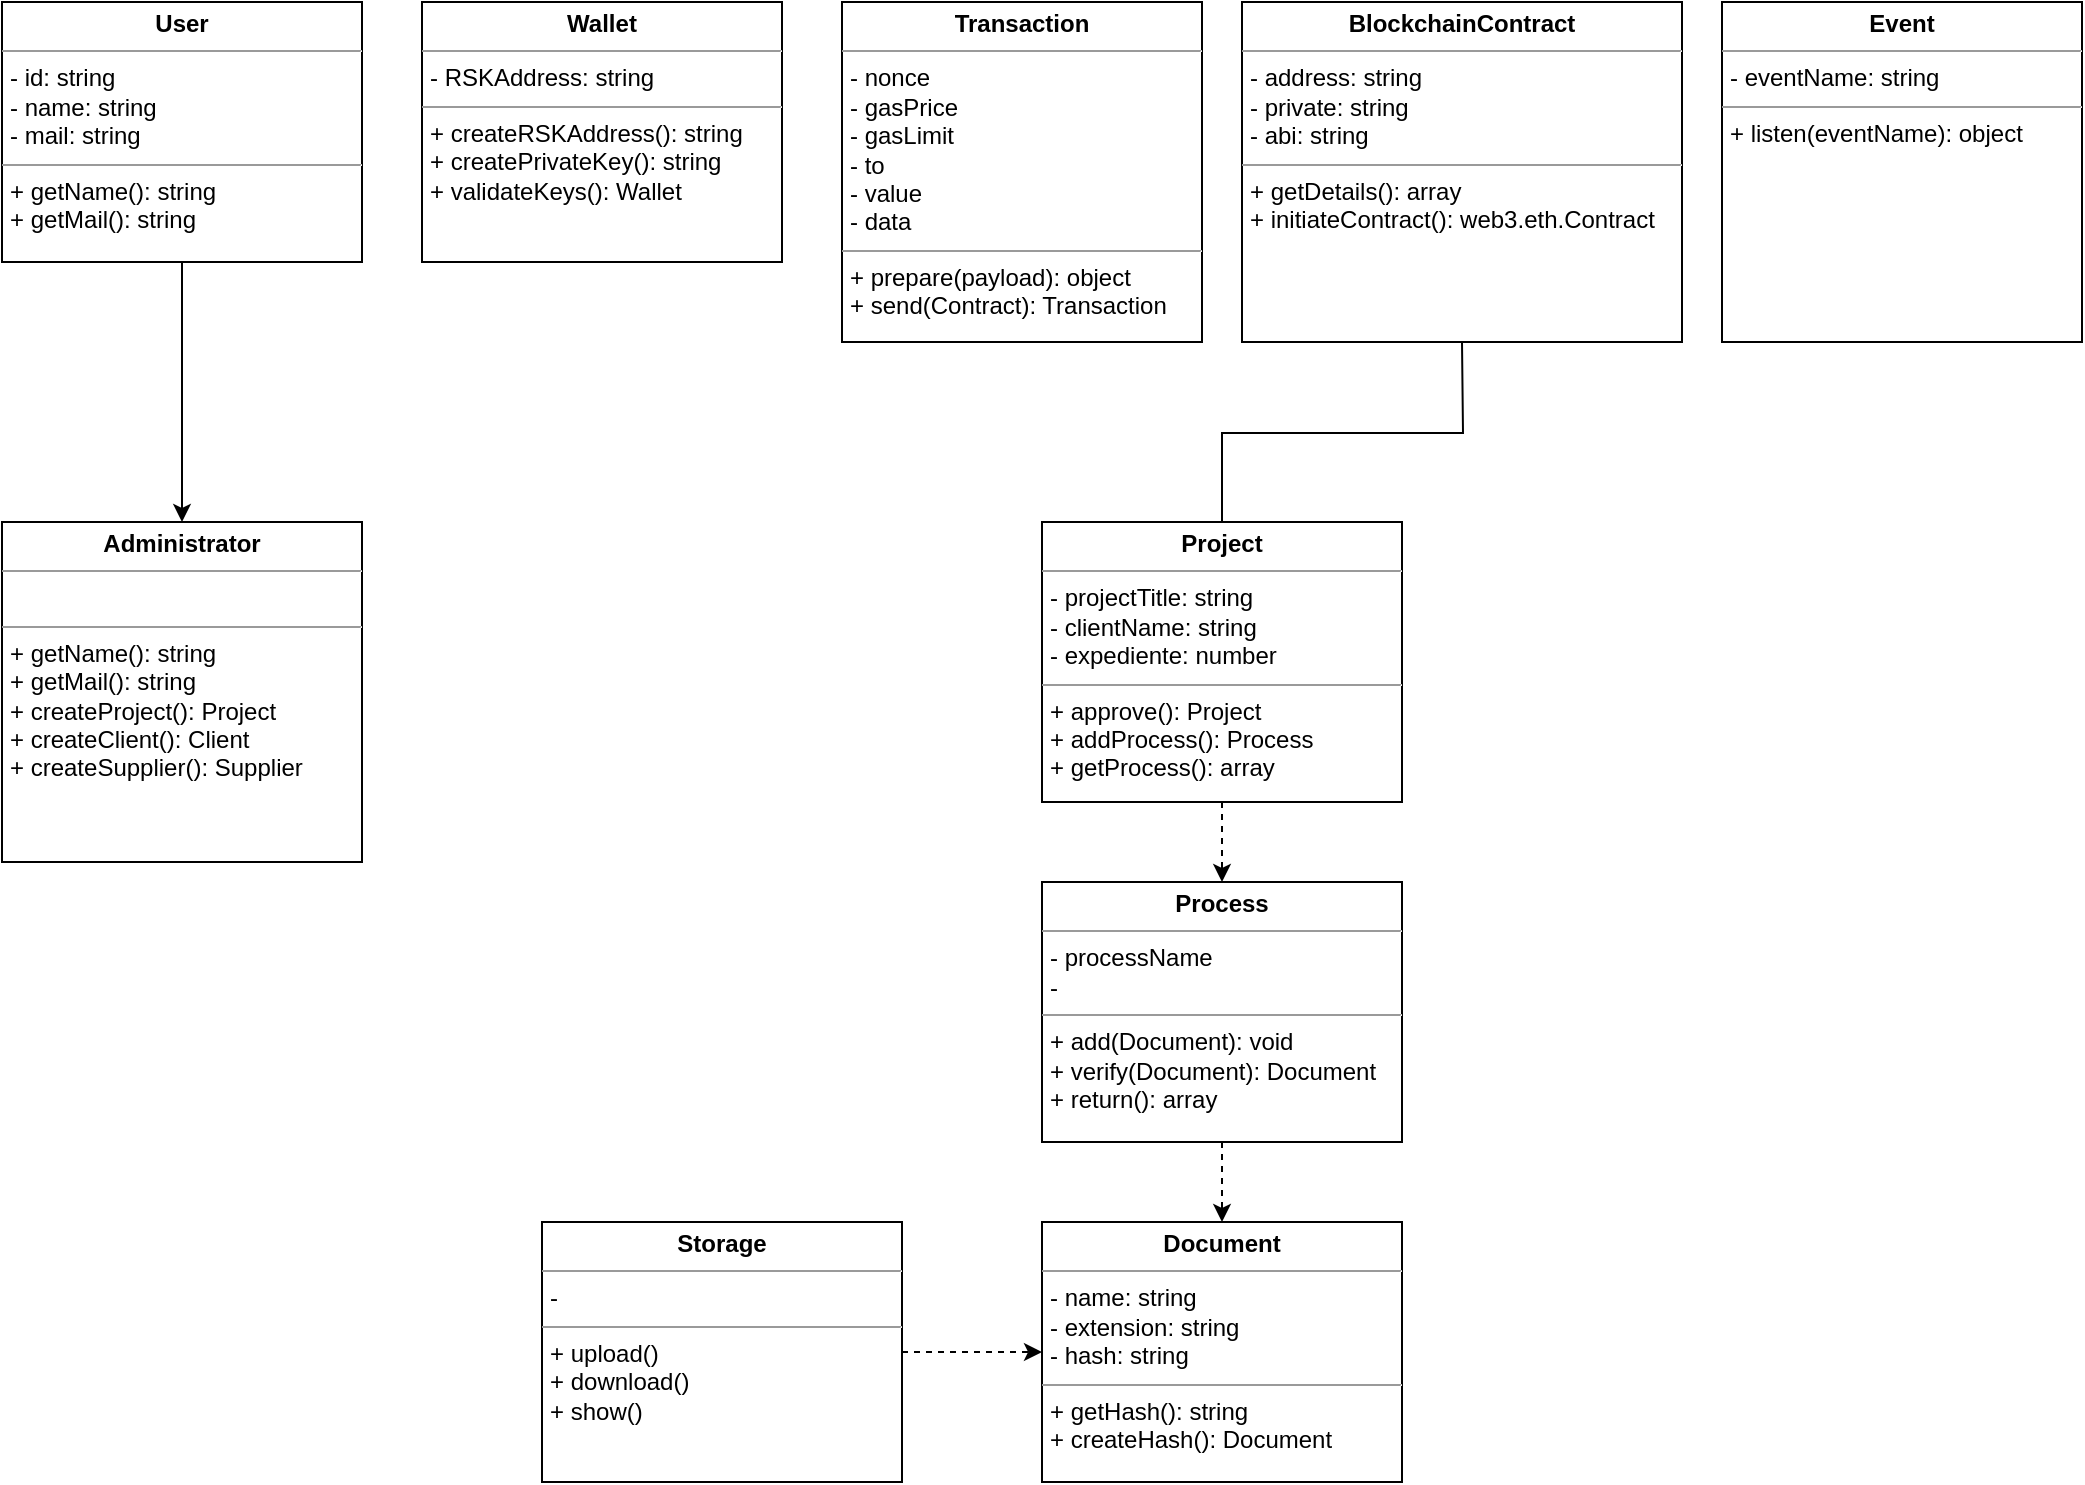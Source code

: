 <mxfile version="11.3.0" type="device" pages="3"><diagram id="CoYX0vtDUC8tJhZ3NRa-" name="Class Diagram"><mxGraphModel dx="1726" dy="806" grid="1" gridSize="10" guides="1" tooltips="1" connect="1" arrows="1" fold="1" page="0" pageScale="1" pageWidth="1169" pageHeight="1654" math="0" shadow="0"><root><mxCell id="0"/><mxCell id="1" parent="0"/><mxCell id="XKXFRevZr-mCtWxVZruj-3" value="&lt;p style=&quot;margin: 0px ; margin-top: 4px ; text-align: center&quot;&gt;&lt;b&gt;BlockchainContract&lt;/b&gt;&lt;/p&gt;&lt;hr size=&quot;1&quot;&gt;&lt;p style=&quot;margin: 0px ; margin-left: 4px&quot;&gt;- address: string&lt;/p&gt;&lt;p style=&quot;margin: 0px ; margin-left: 4px&quot;&gt;- private: string&lt;/p&gt;&lt;p style=&quot;margin: 0px ; margin-left: 4px&quot;&gt;- abi: string&lt;/p&gt;&lt;hr size=&quot;1&quot;&gt;&lt;p style=&quot;margin: 0px ; margin-left: 4px&quot;&gt;+ getDetails(): array&lt;/p&gt;&lt;p style=&quot;margin: 0px 0px 0px 4px&quot;&gt;+ initiateContract(): web3.eth.Contract&lt;/p&gt;" style="verticalAlign=top;align=left;overflow=fill;fontSize=12;fontFamily=Helvetica;html=1;" parent="1" vertex="1"><mxGeometry x="470" y="20" width="220" height="170" as="geometry"/></mxCell><mxCell id="XKXFRevZr-mCtWxVZruj-6" value="&lt;p style=&quot;margin: 0px ; margin-top: 4px ; text-align: center&quot;&gt;&lt;b&gt;Document&lt;/b&gt;&lt;/p&gt;&lt;hr size=&quot;1&quot;&gt;&lt;p style=&quot;margin: 0px ; margin-left: 4px&quot;&gt;- name: string&lt;/p&gt;&lt;p style=&quot;margin: 0px ; margin-left: 4px&quot;&gt;- extension: string&lt;/p&gt;&lt;p style=&quot;margin: 0px ; margin-left: 4px&quot;&gt;- hash: string&lt;/p&gt;&lt;hr size=&quot;1&quot;&gt;&lt;p style=&quot;margin: 0px ; margin-left: 4px&quot;&gt;+ getHash(): string&lt;/p&gt;&lt;p style=&quot;margin: 0px ; margin-left: 4px&quot;&gt;+ createHash(): Document&lt;/p&gt;" style="verticalAlign=top;align=left;overflow=fill;fontSize=12;fontFamily=Helvetica;html=1;" parent="1" vertex="1"><mxGeometry x="370" y="630" width="180" height="130" as="geometry"/></mxCell><mxCell id="c7Pw9tHr61Tb_VBm8qUC-9" style="edgeStyle=orthogonalEdgeStyle;rounded=0;orthogonalLoop=1;jettySize=auto;html=1;exitX=0.5;exitY=1;exitDx=0;exitDy=0;entryX=0.5;entryY=0;entryDx=0;entryDy=0;startArrow=none;startFill=0;dashed=1;" parent="1" source="XKXFRevZr-mCtWxVZruj-7" target="c7Pw9tHr61Tb_VBm8qUC-1" edge="1"><mxGeometry relative="1" as="geometry"/></mxCell><mxCell id="hxIyZSKsK6r-8CCD0mwZ-2" style="edgeStyle=orthogonalEdgeStyle;rounded=0;orthogonalLoop=1;jettySize=auto;html=1;exitX=0.5;exitY=0;exitDx=0;exitDy=0;endArrow=none;endFill=0;" parent="1" source="XKXFRevZr-mCtWxVZruj-7" edge="1"><mxGeometry relative="1" as="geometry"><mxPoint x="580" y="190" as="targetPoint"/></mxGeometry></mxCell><mxCell id="XKXFRevZr-mCtWxVZruj-7" value="&lt;p style=&quot;margin: 0px ; margin-top: 4px ; text-align: center&quot;&gt;&lt;b&gt;Project&lt;/b&gt;&lt;/p&gt;&lt;hr size=&quot;1&quot;&gt;&lt;p style=&quot;margin: 0px ; margin-left: 4px&quot;&gt;- projectTitle: string&lt;/p&gt;&lt;p style=&quot;margin: 0px ; margin-left: 4px&quot;&gt;- clientName: string&lt;/p&gt;&lt;p style=&quot;margin: 0px ; margin-left: 4px&quot;&gt;- expediente: number&lt;/p&gt;&lt;hr size=&quot;1&quot;&gt;&lt;p style=&quot;margin: 0px ; margin-left: 4px&quot;&gt;+ approve(): Project&lt;/p&gt;&lt;p style=&quot;margin: 0px ; margin-left: 4px&quot;&gt;+ addProcess(): Process&lt;/p&gt;&lt;p style=&quot;margin: 0px ; margin-left: 4px&quot;&gt;+ getProcess(): array&lt;/p&gt;" style="verticalAlign=top;align=left;overflow=fill;fontSize=12;fontFamily=Helvetica;html=1;" parent="1" vertex="1"><mxGeometry x="370" y="280" width="180" height="140" as="geometry"/></mxCell><mxCell id="XKXFRevZr-mCtWxVZruj-13" value="&lt;p style=&quot;margin: 0px ; margin-top: 4px ; text-align: center&quot;&gt;&lt;b&gt;Wallet&lt;/b&gt;&lt;/p&gt;&lt;hr size=&quot;1&quot;&gt;&lt;p style=&quot;margin: 0px ; margin-left: 4px&quot;&gt;- RSKAddress: string&lt;/p&gt;&lt;hr size=&quot;1&quot;&gt;&lt;p style=&quot;margin: 0px ; margin-left: 4px&quot;&gt;+ createRSKAddress(): string&lt;/p&gt;&lt;p style=&quot;margin: 0px ; margin-left: 4px&quot;&gt;+ createPrivateKey(): string&lt;/p&gt;&lt;p style=&quot;margin: 0px ; margin-left: 4px&quot;&gt;+ validateKeys(): Wallet&lt;br&gt;&lt;/p&gt;" style="verticalAlign=top;align=left;overflow=fill;fontSize=12;fontFamily=Helvetica;html=1;" parent="1" vertex="1"><mxGeometry x="60" y="20" width="180" height="130" as="geometry"/></mxCell><mxCell id="c7Pw9tHr61Tb_VBm8qUC-4" style="edgeStyle=orthogonalEdgeStyle;rounded=0;orthogonalLoop=1;jettySize=auto;html=1;exitX=0.5;exitY=1;exitDx=0;exitDy=0;entryX=0.5;entryY=0;entryDx=0;entryDy=0;" parent="1" source="XKXFRevZr-mCtWxVZruj-14" target="c7Pw9tHr61Tb_VBm8qUC-2" edge="1"><mxGeometry relative="1" as="geometry"/></mxCell><mxCell id="XKXFRevZr-mCtWxVZruj-14" value="&lt;p style=&quot;margin: 0px ; margin-top: 4px ; text-align: center&quot;&gt;&lt;b&gt;User&lt;/b&gt;&lt;/p&gt;&lt;hr size=&quot;1&quot;&gt;&lt;p style=&quot;margin: 0px ; margin-left: 4px&quot;&gt;- id: string&lt;br&gt;&lt;/p&gt;&lt;p style=&quot;margin: 0px ; margin-left: 4px&quot;&gt;- name: string&lt;/p&gt;&lt;p style=&quot;margin: 0px ; margin-left: 4px&quot;&gt;- mail: string&lt;/p&gt;&lt;hr size=&quot;1&quot;&gt;&lt;p style=&quot;margin: 0px ; margin-left: 4px&quot;&gt;+ getName(): string&lt;/p&gt;&lt;p style=&quot;margin: 0px ; margin-left: 4px&quot;&gt;+ getMail(): string&lt;/p&gt;" style="verticalAlign=top;align=left;overflow=fill;fontSize=12;fontFamily=Helvetica;html=1;" parent="1" vertex="1"><mxGeometry x="-150" y="20" width="180" height="130" as="geometry"/></mxCell><mxCell id="c7Pw9tHr61Tb_VBm8qUC-10" style="edgeStyle=orthogonalEdgeStyle;rounded=0;orthogonalLoop=1;jettySize=auto;html=1;exitX=0.5;exitY=1;exitDx=0;exitDy=0;entryX=0.5;entryY=0;entryDx=0;entryDy=0;startArrow=none;startFill=0;dashed=1;" parent="1" source="c7Pw9tHr61Tb_VBm8qUC-1" target="XKXFRevZr-mCtWxVZruj-6" edge="1"><mxGeometry relative="1" as="geometry"/></mxCell><mxCell id="c7Pw9tHr61Tb_VBm8qUC-1" value="&lt;p style=&quot;margin: 0px ; margin-top: 4px ; text-align: center&quot;&gt;&lt;b&gt;Process&lt;/b&gt;&lt;/p&gt;&lt;hr size=&quot;1&quot;&gt;&lt;p style=&quot;margin: 0px ; margin-left: 4px&quot;&gt;&lt;span&gt;- processName&lt;/span&gt;&lt;br&gt;&lt;/p&gt;&lt;p style=&quot;margin: 0px ; margin-left: 4px&quot;&gt;-&amp;nbsp;&lt;/p&gt;&lt;hr size=&quot;1&quot;&gt;&lt;p style=&quot;margin: 0px ; margin-left: 4px&quot;&gt;+ add(Document): void&lt;/p&gt;&lt;p style=&quot;margin: 0px ; margin-left: 4px&quot;&gt;+ verify(Document): Document&lt;/p&gt;&lt;p style=&quot;margin: 0px ; margin-left: 4px&quot;&gt;+ return(): array&lt;/p&gt;" style="verticalAlign=top;align=left;overflow=fill;fontSize=12;fontFamily=Helvetica;html=1;" parent="1" vertex="1"><mxGeometry x="370" y="460" width="180" height="130" as="geometry"/></mxCell><mxCell id="c7Pw9tHr61Tb_VBm8qUC-2" value="&lt;p style=&quot;margin: 0px ; margin-top: 4px ; text-align: center&quot;&gt;&lt;b&gt;Administrator&lt;/b&gt;&lt;/p&gt;&lt;hr size=&quot;1&quot;&gt;&lt;p style=&quot;margin: 0px ; margin-left: 4px&quot;&gt;&lt;br&gt;&lt;/p&gt;&lt;hr size=&quot;1&quot;&gt;&lt;p style=&quot;margin: 0px ; margin-left: 4px&quot;&gt;+ getName(): string&lt;/p&gt;&lt;p style=&quot;margin: 0px ; margin-left: 4px&quot;&gt;+ getMail(): string&lt;/p&gt;&lt;p style=&quot;margin: 0px 0px 0px 4px&quot;&gt;+ createProject(): Project&lt;/p&gt;&lt;p style=&quot;margin: 0px 0px 0px 4px&quot;&gt;+ createClient(): Client&lt;/p&gt;&lt;p style=&quot;margin: 0px 0px 0px 4px&quot;&gt;+ createSupplier(): Supplier&lt;/p&gt;" style="verticalAlign=top;align=left;overflow=fill;fontSize=12;fontFamily=Helvetica;html=1;" parent="1" vertex="1"><mxGeometry x="-150" y="280" width="180" height="170" as="geometry"/></mxCell><mxCell id="c7Pw9tHr61Tb_VBm8qUC-3" value="&lt;p style=&quot;margin: 0px ; margin-top: 4px ; text-align: center&quot;&gt;&lt;b&gt;Transaction&lt;/b&gt;&lt;/p&gt;&lt;hr size=&quot;1&quot;&gt;&lt;p style=&quot;margin: 0px ; margin-left: 4px&quot;&gt;&lt;span&gt;- nonce&lt;/span&gt;&lt;/p&gt;&lt;p style=&quot;margin: 0px ; margin-left: 4px&quot;&gt;&lt;span&gt;- gasPrice&lt;/span&gt;&lt;/p&gt;&lt;p style=&quot;margin: 0px ; margin-left: 4px&quot;&gt;&lt;span&gt;- gasLimit&lt;/span&gt;&lt;/p&gt;&lt;p style=&quot;margin: 0px ; margin-left: 4px&quot;&gt;&lt;span&gt;- to&lt;/span&gt;&lt;br&gt;&lt;/p&gt;&lt;p style=&quot;margin: 0px ; margin-left: 4px&quot;&gt;&lt;span&gt;- value&lt;/span&gt;&lt;/p&gt;&lt;p style=&quot;margin: 0px ; margin-left: 4px&quot;&gt;&lt;span&gt;- data&lt;/span&gt;&lt;/p&gt;&lt;hr size=&quot;1&quot;&gt;&lt;p style=&quot;margin: 0px ; margin-left: 4px&quot;&gt;&lt;span&gt;+ prepare(payload): object&lt;/span&gt;&lt;br&gt;&lt;/p&gt;&lt;p style=&quot;margin: 0px 0px 0px 4px&quot;&gt;+ send(Contract): Transaction&lt;br&gt;&lt;/p&gt;&lt;div&gt;&lt;br&gt;&lt;/div&gt;" style="verticalAlign=top;align=left;overflow=fill;fontSize=12;fontFamily=Helvetica;html=1;" parent="1" vertex="1"><mxGeometry x="270" y="20" width="180" height="170" as="geometry"/></mxCell><mxCell id="c7Pw9tHr61Tb_VBm8qUC-12" style="edgeStyle=orthogonalEdgeStyle;rounded=0;orthogonalLoop=1;jettySize=auto;html=1;exitX=1;exitY=0.5;exitDx=0;exitDy=0;entryX=0;entryY=0.5;entryDx=0;entryDy=0;dashed=1;startArrow=none;startFill=0;" parent="1" source="c7Pw9tHr61Tb_VBm8qUC-11" target="XKXFRevZr-mCtWxVZruj-6" edge="1"><mxGeometry relative="1" as="geometry"/></mxCell><mxCell id="c7Pw9tHr61Tb_VBm8qUC-11" value="&lt;p style=&quot;margin: 0px ; margin-top: 4px ; text-align: center&quot;&gt;&lt;b&gt;Storage&lt;/b&gt;&lt;/p&gt;&lt;hr size=&quot;1&quot;&gt;&lt;p style=&quot;margin: 0px ; margin-left: 4px&quot;&gt;-&amp;nbsp;&lt;br&gt;&lt;/p&gt;&lt;hr size=&quot;1&quot;&gt;&lt;p style=&quot;margin: 0px ; margin-left: 4px&quot;&gt;+ upload()&lt;/p&gt;&lt;p style=&quot;margin: 0px ; margin-left: 4px&quot;&gt;+ download()&lt;/p&gt;&lt;p style=&quot;margin: 0px ; margin-left: 4px&quot;&gt;+ show()&lt;/p&gt;" style="verticalAlign=top;align=left;overflow=fill;fontSize=12;fontFamily=Helvetica;html=1;" parent="1" vertex="1"><mxGeometry x="120" y="630" width="180" height="130" as="geometry"/></mxCell><mxCell id="c7Pw9tHr61Tb_VBm8qUC-13" value="&lt;p style=&quot;margin: 0px ; margin-top: 4px ; text-align: center&quot;&gt;&lt;b&gt;Event&lt;/b&gt;&lt;/p&gt;&lt;hr size=&quot;1&quot;&gt;&lt;p style=&quot;margin: 0px ; margin-left: 4px&quot;&gt;&lt;span&gt;- eventName: string&lt;br&gt;&lt;/span&gt;&lt;/p&gt;&lt;hr size=&quot;1&quot;&gt;&lt;p style=&quot;margin: 0px ; margin-left: 4px&quot;&gt;&lt;span&gt;+ listen(eventName): object&lt;/span&gt;&lt;/p&gt;" style="verticalAlign=top;align=left;overflow=fill;fontSize=12;fontFamily=Helvetica;html=1;" parent="1" vertex="1"><mxGeometry x="710" y="20" width="180" height="170" as="geometry"/></mxCell></root></mxGraphModel></diagram><diagram id="JorsXP3KzyIn7Xp1G-Bj" name="Use Case"><mxGraphModel dx="1086" dy="806" grid="1" gridSize="10" guides="1" tooltips="1" connect="1" arrows="1" fold="1" page="1" pageScale="1" pageWidth="827" pageHeight="1169" math="0" shadow="0"><root><mxCell id="HDSD3gZSMvagHMwK2NQY-0"/><mxCell id="HDSD3gZSMvagHMwK2NQY-1" parent="HDSD3gZSMvagHMwK2NQY-0"/><mxCell id="HDSD3gZSMvagHMwK2NQY-2" value="" style="rounded=0;whiteSpace=wrap;html=1;" vertex="1" parent="HDSD3gZSMvagHMwK2NQY-1"><mxGeometry x="220" y="92" width="610" height="888" as="geometry"/></mxCell><mxCell id="HDSD3gZSMvagHMwK2NQY-14" style="rounded=0;orthogonalLoop=1;jettySize=auto;html=1;exitX=1;exitY=0.333;exitDx=0;exitDy=0;exitPerimeter=0;entryX=0;entryY=0.5;entryDx=0;entryDy=0;endArrow=none;endFill=0;" edge="1" parent="HDSD3gZSMvagHMwK2NQY-1" source="HDSD3gZSMvagHMwK2NQY-3" target="HDSD3gZSMvagHMwK2NQY-8"><mxGeometry relative="1" as="geometry"/></mxCell><mxCell id="HDSD3gZSMvagHMwK2NQY-16" style="edgeStyle=none;rounded=0;orthogonalLoop=1;jettySize=auto;html=1;exitX=1;exitY=0.333;exitDx=0;exitDy=0;exitPerimeter=0;entryX=0;entryY=0.5;entryDx=0;entryDy=0;endArrow=none;endFill=0;" edge="1" parent="HDSD3gZSMvagHMwK2NQY-1" source="HDSD3gZSMvagHMwK2NQY-3" target="HDSD3gZSMvagHMwK2NQY-9"><mxGeometry relative="1" as="geometry"/></mxCell><mxCell id="HDSD3gZSMvagHMwK2NQY-27" style="edgeStyle=orthogonalEdgeStyle;rounded=0;orthogonalLoop=1;jettySize=auto;html=1;exitX=0.5;exitY=0.5;exitDx=0;exitDy=0;exitPerimeter=0;entryX=0.5;entryY=0;entryDx=0;entryDy=0;entryPerimeter=0;endArrow=none;endFill=0;" edge="1" parent="HDSD3gZSMvagHMwK2NQY-1" source="HDSD3gZSMvagHMwK2NQY-3" target="HDSD3gZSMvagHMwK2NQY-25"><mxGeometry relative="1" as="geometry"><Array as="points"><mxPoint x="125" y="400"/><mxPoint x="165" y="400"/></Array></mxGeometry></mxCell><mxCell id="HDSD3gZSMvagHMwK2NQY-28" style="edgeStyle=orthogonalEdgeStyle;rounded=0;orthogonalLoop=1;jettySize=auto;html=1;exitX=0.5;exitY=0.5;exitDx=0;exitDy=0;exitPerimeter=0;entryX=0.5;entryY=0;entryDx=0;entryDy=0;entryPerimeter=0;endArrow=none;endFill=0;" edge="1" parent="HDSD3gZSMvagHMwK2NQY-1" source="HDSD3gZSMvagHMwK2NQY-3" target="HDSD3gZSMvagHMwK2NQY-22"><mxGeometry relative="1" as="geometry"><Array as="points"><mxPoint x="125" y="400"/><mxPoint x="85" y="400"/></Array></mxGeometry></mxCell><mxCell id="HDSD3gZSMvagHMwK2NQY-57" style="edgeStyle=none;rounded=0;orthogonalLoop=1;jettySize=auto;html=1;exitX=1;exitY=0.333;exitDx=0;exitDy=0;exitPerimeter=0;entryX=0;entryY=0.5;entryDx=0;entryDy=0;startArrow=none;startFill=0;endArrow=none;endFill=0;" edge="1" parent="HDSD3gZSMvagHMwK2NQY-1" source="HDSD3gZSMvagHMwK2NQY-3" target="HDSD3gZSMvagHMwK2NQY-54"><mxGeometry relative="1" as="geometry"/></mxCell><mxCell id="HDSD3gZSMvagHMwK2NQY-58" style="edgeStyle=none;rounded=0;orthogonalLoop=1;jettySize=auto;html=1;exitX=1;exitY=0.333;exitDx=0;exitDy=0;exitPerimeter=0;entryX=0;entryY=0.5;entryDx=0;entryDy=0;startArrow=none;startFill=0;endArrow=none;endFill=0;" edge="1" parent="HDSD3gZSMvagHMwK2NQY-1" source="HDSD3gZSMvagHMwK2NQY-3" target="HDSD3gZSMvagHMwK2NQY-55"><mxGeometry relative="1" as="geometry"/></mxCell><mxCell id="HDSD3gZSMvagHMwK2NQY-3" value="Usuario" style="shape=umlActor;verticalLabelPosition=bottom;labelBackgroundColor=#ffffff;verticalAlign=top;html=1;" vertex="1" parent="HDSD3gZSMvagHMwK2NQY-1"><mxGeometry x="110" y="300" width="30" height="60" as="geometry"/></mxCell><mxCell id="HDSD3gZSMvagHMwK2NQY-45" style="edgeStyle=none;rounded=0;orthogonalLoop=1;jettySize=auto;html=1;exitX=1;exitY=0.333;exitDx=0;exitDy=0;exitPerimeter=0;entryX=0;entryY=0.5;entryDx=0;entryDy=0;startArrow=none;startFill=0;endArrow=none;endFill=0;" edge="1" parent="HDSD3gZSMvagHMwK2NQY-1" source="HDSD3gZSMvagHMwK2NQY-25" target="HDSD3gZSMvagHMwK2NQY-7"><mxGeometry relative="1" as="geometry"/></mxCell><mxCell id="HDSD3gZSMvagHMwK2NQY-25" value="Proveedor" style="shape=umlActor;verticalLabelPosition=bottom;labelBackgroundColor=#ffffff;verticalAlign=top;html=1;" vertex="1" parent="HDSD3gZSMvagHMwK2NQY-1"><mxGeometry x="150" y="440" width="30" height="60" as="geometry"/></mxCell><mxCell id="HDSD3gZSMvagHMwK2NQY-44" style="edgeStyle=none;rounded=0;orthogonalLoop=1;jettySize=auto;html=1;exitX=1;exitY=0.333;exitDx=0;exitDy=0;exitPerimeter=0;entryX=0;entryY=0.5;entryDx=0;entryDy=0;startArrow=none;startFill=0;endArrow=none;endFill=0;" edge="1" parent="HDSD3gZSMvagHMwK2NQY-1" source="HDSD3gZSMvagHMwK2NQY-22" target="HDSD3gZSMvagHMwK2NQY-12"><mxGeometry relative="1" as="geometry"><Array as="points"><mxPoint x="140" y="610"/></Array></mxGeometry></mxCell><mxCell id="HDSD3gZSMvagHMwK2NQY-60" style="edgeStyle=none;rounded=0;orthogonalLoop=1;jettySize=auto;html=1;exitX=1;exitY=0.333;exitDx=0;exitDy=0;exitPerimeter=0;entryX=0;entryY=0.5;entryDx=0;entryDy=0;startArrow=none;startFill=0;endArrow=none;endFill=0;" edge="1" parent="HDSD3gZSMvagHMwK2NQY-1" source="HDSD3gZSMvagHMwK2NQY-22" target="HDSD3gZSMvagHMwK2NQY-56"><mxGeometry relative="1" as="geometry"><Array as="points"><mxPoint x="160" y="600"/></Array></mxGeometry></mxCell><mxCell id="HDSD3gZSMvagHMwK2NQY-22" value="Cliente" style="shape=umlActor;verticalLabelPosition=bottom;labelBackgroundColor=#ffffff;verticalAlign=top;html=1;" vertex="1" parent="HDSD3gZSMvagHMwK2NQY-1"><mxGeometry x="70" y="440" width="30" height="60" as="geometry"/></mxCell><mxCell id="HDSD3gZSMvagHMwK2NQY-47" style="edgeStyle=none;rounded=0;orthogonalLoop=1;jettySize=auto;html=1;exitX=1;exitY=0.5;exitDx=0;exitDy=0;entryX=0;entryY=0.333;entryDx=0;entryDy=0;entryPerimeter=0;startArrow=none;startFill=0;endArrow=none;endFill=0;" edge="1" parent="HDSD3gZSMvagHMwK2NQY-1" source="HDSD3gZSMvagHMwK2NQY-7" target="HDSD3gZSMvagHMwK2NQY-46"><mxGeometry relative="1" as="geometry"/></mxCell><mxCell id="HDSD3gZSMvagHMwK2NQY-7" value="Subir documento" style="ellipse;whiteSpace=wrap;html=1;flipV=1;" vertex="1" parent="HDSD3gZSMvagHMwK2NQY-1"><mxGeometry x="290" y="606" width="140" height="70" as="geometry"/></mxCell><mxCell id="HDSD3gZSMvagHMwK2NQY-35" style="rounded=0;orthogonalLoop=1;jettySize=auto;html=1;exitX=1;exitY=0.5;exitDx=0;exitDy=0;entryX=0;entryY=0.5;entryDx=0;entryDy=0;endArrow=block;endFill=0;dashed=1;" edge="1" parent="HDSD3gZSMvagHMwK2NQY-1" source="HDSD3gZSMvagHMwK2NQY-8" target="HDSD3gZSMvagHMwK2NQY-34"><mxGeometry relative="1" as="geometry"/></mxCell><mxCell id="HDSD3gZSMvagHMwK2NQY-37" value="&amp;lt;&amp;lt;include&amp;gt;&amp;gt;" style="text;html=1;resizable=0;points=[];align=center;verticalAlign=middle;labelBackgroundColor=#ffffff;" vertex="1" connectable="0" parent="HDSD3gZSMvagHMwK2NQY-35"><mxGeometry x="0.267" y="1" relative="1" as="geometry"><mxPoint x="-19.5" y="6.5" as="offset"/></mxGeometry></mxCell><mxCell id="HDSD3gZSMvagHMwK2NQY-8" value="Login" style="ellipse;whiteSpace=wrap;html=1;flipV=1;" vertex="1" parent="HDSD3gZSMvagHMwK2NQY-1"><mxGeometry x="290" y="163" width="140" height="70" as="geometry"/></mxCell><mxCell id="HDSD3gZSMvagHMwK2NQY-51" style="edgeStyle=none;rounded=0;orthogonalLoop=1;jettySize=auto;html=1;exitX=1;exitY=0.5;exitDx=0;exitDy=0;startArrow=none;startFill=0;endArrow=none;endFill=0;" edge="1" parent="HDSD3gZSMvagHMwK2NQY-1" source="HDSD3gZSMvagHMwK2NQY-9"><mxGeometry relative="1" as="geometry"><mxPoint x="890" y="320" as="targetPoint"/></mxGeometry></mxCell><mxCell id="HDSD3gZSMvagHMwK2NQY-9" value="Validar documento" style="ellipse;whiteSpace=wrap;html=1;flipV=1;" vertex="1" parent="HDSD3gZSMvagHMwK2NQY-1"><mxGeometry x="290" y="252" width="140" height="70" as="geometry"/></mxCell><mxCell id="HDSD3gZSMvagHMwK2NQY-49" style="edgeStyle=none;rounded=0;orthogonalLoop=1;jettySize=auto;html=1;exitX=1;exitY=0.5;exitDx=0;exitDy=0;startArrow=none;startFill=0;endArrow=none;endFill=0;" edge="1" parent="HDSD3gZSMvagHMwK2NQY-1" source="HDSD3gZSMvagHMwK2NQY-10"><mxGeometry relative="1" as="geometry"><mxPoint x="890" y="320" as="targetPoint"/></mxGeometry></mxCell><mxCell id="HDSD3gZSMvagHMwK2NQY-10" value="Crear proyecto nuevo" style="ellipse;whiteSpace=wrap;html=1;flipV=1;" vertex="1" parent="HDSD3gZSMvagHMwK2NQY-1"><mxGeometry x="290" y="783" width="140" height="70" as="geometry"/></mxCell><mxCell id="HDSD3gZSMvagHMwK2NQY-50" style="edgeStyle=none;rounded=0;orthogonalLoop=1;jettySize=auto;html=1;exitX=1;exitY=0.5;exitDx=0;exitDy=0;startArrow=none;startFill=0;endArrow=none;endFill=0;" edge="1" parent="HDSD3gZSMvagHMwK2NQY-1" source="HDSD3gZSMvagHMwK2NQY-11"><mxGeometry relative="1" as="geometry"><mxPoint x="890" y="320" as="targetPoint"/></mxGeometry></mxCell><mxCell id="HDSD3gZSMvagHMwK2NQY-11" value="Agregar procesos a proyecto" style="ellipse;whiteSpace=wrap;html=1;flipV=1;" vertex="1" parent="HDSD3gZSMvagHMwK2NQY-1"><mxGeometry x="290" y="871" width="140" height="70" as="geometry"/></mxCell><mxCell id="HDSD3gZSMvagHMwK2NQY-48" style="edgeStyle=none;rounded=0;orthogonalLoop=1;jettySize=auto;html=1;exitX=1;exitY=0.5;exitDx=0;exitDy=0;entryX=0;entryY=0.333;entryDx=0;entryDy=0;entryPerimeter=0;startArrow=none;startFill=0;endArrow=none;endFill=0;" edge="1" parent="HDSD3gZSMvagHMwK2NQY-1" source="HDSD3gZSMvagHMwK2NQY-12" target="HDSD3gZSMvagHMwK2NQY-46"><mxGeometry relative="1" as="geometry"/></mxCell><mxCell id="HDSD3gZSMvagHMwK2NQY-12" value="Aprobar proyecto" style="ellipse;whiteSpace=wrap;html=1;flipV=1;" vertex="1" parent="HDSD3gZSMvagHMwK2NQY-1"><mxGeometry x="290" y="694" width="140" height="70" as="geometry"/></mxCell><mxCell id="HDSD3gZSMvagHMwK2NQY-41" style="edgeStyle=none;rounded=0;orthogonalLoop=1;jettySize=auto;html=1;exitX=1;exitY=0.333;exitDx=0;exitDy=0;exitPerimeter=0;entryX=0;entryY=0.5;entryDx=0;entryDy=0;startArrow=none;startFill=0;endArrow=none;endFill=0;" edge="1" parent="HDSD3gZSMvagHMwK2NQY-1" source="HDSD3gZSMvagHMwK2NQY-13" target="HDSD3gZSMvagHMwK2NQY-11"><mxGeometry relative="1" as="geometry"/></mxCell><mxCell id="HDSD3gZSMvagHMwK2NQY-42" style="edgeStyle=none;rounded=0;orthogonalLoop=1;jettySize=auto;html=1;exitX=1;exitY=0.333;exitDx=0;exitDy=0;exitPerimeter=0;entryX=0;entryY=0.5;entryDx=0;entryDy=0;startArrow=none;startFill=0;endArrow=none;endFill=0;" edge="1" parent="HDSD3gZSMvagHMwK2NQY-1" source="HDSD3gZSMvagHMwK2NQY-13" target="HDSD3gZSMvagHMwK2NQY-10"><mxGeometry relative="1" as="geometry"/></mxCell><mxCell id="HDSD3gZSMvagHMwK2NQY-13" value="Administrador" style="shape=umlActor;verticalLabelPosition=bottom;labelBackgroundColor=#ffffff;verticalAlign=top;html=1;" vertex="1" parent="HDSD3gZSMvagHMwK2NQY-1"><mxGeometry x="110" y="841" width="30" height="60" as="geometry"/></mxCell><mxCell id="HDSD3gZSMvagHMwK2NQY-53" style="edgeStyle=none;rounded=0;orthogonalLoop=1;jettySize=auto;html=1;exitX=1;exitY=0.5;exitDx=0;exitDy=0;entryX=0;entryY=0.333;entryDx=0;entryDy=0;entryPerimeter=0;startArrow=none;startFill=0;endArrow=none;endFill=0;" edge="1" parent="HDSD3gZSMvagHMwK2NQY-1" source="HDSD3gZSMvagHMwK2NQY-34" target="HDSD3gZSMvagHMwK2NQY-52"><mxGeometry relative="1" as="geometry"/></mxCell><mxCell id="HDSD3gZSMvagHMwK2NQY-34" value="Verificar claves" style="ellipse;whiteSpace=wrap;html=1;" vertex="1" parent="HDSD3gZSMvagHMwK2NQY-1"><mxGeometry x="550" y="110" width="140" height="70" as="geometry"/></mxCell><mxCell id="HDSD3gZSMvagHMwK2NQY-39" style="edgeStyle=none;rounded=0;orthogonalLoop=1;jettySize=auto;html=1;exitX=0;exitY=0.5;exitDx=0;exitDy=0;entryX=1;entryY=0.5;entryDx=0;entryDy=0;dashed=1;startArrow=none;startFill=0;endArrow=block;endFill=0;" edge="1" parent="HDSD3gZSMvagHMwK2NQY-1" source="HDSD3gZSMvagHMwK2NQY-38" target="HDSD3gZSMvagHMwK2NQY-8"><mxGeometry relative="1" as="geometry"/></mxCell><mxCell id="HDSD3gZSMvagHMwK2NQY-40" value="&amp;lt;&amp;lt;extends&amp;gt;&amp;gt;" style="text;html=1;resizable=0;points=[];align=center;verticalAlign=middle;labelBackgroundColor=#ffffff;" vertex="1" connectable="0" parent="HDSD3gZSMvagHMwK2NQY-39"><mxGeometry x="-0.228" relative="1" as="geometry"><mxPoint x="-2" y="-3" as="offset"/></mxGeometry></mxCell><mxCell id="HDSD3gZSMvagHMwK2NQY-38" value="Mostrar errores de login" style="ellipse;whiteSpace=wrap;html=1;" vertex="1" parent="HDSD3gZSMvagHMwK2NQY-1"><mxGeometry x="550" y="220" width="140" height="70" as="geometry"/></mxCell><mxCell id="HDSD3gZSMvagHMwK2NQY-46" value="Blockchain" style="shape=umlActor;verticalLabelPosition=bottom;labelBackgroundColor=#ffffff;verticalAlign=top;html=1;" vertex="1" parent="HDSD3gZSMvagHMwK2NQY-1"><mxGeometry x="890" y="300" width="30" height="60" as="geometry"/></mxCell><mxCell id="HDSD3gZSMvagHMwK2NQY-52" value="Base de datos" style="shape=umlActor;verticalLabelPosition=bottom;labelBackgroundColor=#ffffff;verticalAlign=top;html=1;" vertex="1" parent="HDSD3gZSMvagHMwK2NQY-1"><mxGeometry x="890" y="163" width="30" height="60" as="geometry"/></mxCell><mxCell id="HDSD3gZSMvagHMwK2NQY-54" value="Ver documentos de proceso" style="ellipse;whiteSpace=wrap;html=1;" vertex="1" parent="HDSD3gZSMvagHMwK2NQY-1"><mxGeometry x="290" y="340" width="140" height="70" as="geometry"/></mxCell><mxCell id="HDSD3gZSMvagHMwK2NQY-55" value="Ver proyectos" style="ellipse;whiteSpace=wrap;html=1;" vertex="1" parent="HDSD3gZSMvagHMwK2NQY-1"><mxGeometry x="290" y="429" width="140" height="70" as="geometry"/></mxCell><mxCell id="HDSD3gZSMvagHMwK2NQY-56" value="Ver procesos de&lt;br&gt;proyecto" style="ellipse;whiteSpace=wrap;html=1;" vertex="1" parent="HDSD3gZSMvagHMwK2NQY-1"><mxGeometry x="290" y="517" width="140" height="70" as="geometry"/></mxCell></root></mxGraphModel></diagram><diagram id="cnvRi4eCl0JsKG9qImqh" name="Page-3"><mxGraphModel dx="1086" dy="806" grid="0" gridSize="10" guides="1" tooltips="1" connect="1" arrows="1" fold="1" page="0" pageScale="1" pageWidth="827" pageHeight="1169" math="0" shadow="0"><root><mxCell id="A_Kkueo8jma6c5wRoxjs-0"/><mxCell id="A_Kkueo8jma6c5wRoxjs-1" parent="A_Kkueo8jma6c5wRoxjs-0"/><mxCell id="A_Kkueo8jma6c5wRoxjs-45" value="Alternative" style="shape=umlFrame;whiteSpace=wrap;html=1;fontSize=11;treeFolding=0;movable=1;resizable=1;rotatable=1;deletable=1;editable=1;connectable=1;" vertex="1" parent="A_Kkueo8jma6c5wRoxjs-1"><mxGeometry x="40" y="305" width="808" height="276" as="geometry"/></mxCell><mxCell id="A_Kkueo8jma6c5wRoxjs-7" value="" style="shape=umlLifeline;participant=umlActor;perimeter=lifelinePerimeter;whiteSpace=wrap;html=1;container=1;collapsible=0;recursiveResize=0;verticalAlign=top;spacingTop=36;labelBackgroundColor=#ffffff;outlineConnect=0;" vertex="1" parent="A_Kkueo8jma6c5wRoxjs-1"><mxGeometry x="130" y="120" width="20" height="480" as="geometry"/></mxCell><mxCell id="A_Kkueo8jma6c5wRoxjs-13" value="Ingresar email y passphrase" style="html=1;verticalAlign=bottom;endArrow=block;" edge="1" parent="A_Kkueo8jma6c5wRoxjs-1" source="A_Kkueo8jma6c5wRoxjs-7"><mxGeometry width="80" relative="1" as="geometry"><mxPoint x="180" y="190" as="sourcePoint"/><mxPoint x="305" y="190" as="targetPoint"/></mxGeometry></mxCell><mxCell id="A_Kkueo8jma6c5wRoxjs-15" value="Login Form" style="shape=umlLifeline;perimeter=lifelinePerimeter;whiteSpace=wrap;html=1;container=1;collapsible=0;recursiveResize=0;outlineConnect=0;" vertex="1" parent="A_Kkueo8jma6c5wRoxjs-1"><mxGeometry x="256" y="120" width="100" height="475" as="geometry"/></mxCell><mxCell id="A_Kkueo8jma6c5wRoxjs-16" value="class Validator" style="shape=umlLifeline;perimeter=lifelinePerimeter;whiteSpace=wrap;html=1;container=1;collapsible=0;recursiveResize=0;outlineConnect=0;" vertex="1" parent="A_Kkueo8jma6c5wRoxjs-1"><mxGeometry x="566" y="120" width="100" height="475" as="geometry"/></mxCell><mxCell id="A_Kkueo8jma6c5wRoxjs-17" value="class Wallet" style="shape=umlLifeline;perimeter=lifelinePerimeter;whiteSpace=wrap;html=1;container=1;collapsible=0;recursiveResize=0;outlineConnect=0;" vertex="1" parent="A_Kkueo8jma6c5wRoxjs-1"><mxGeometry x="750" y="120" width="100" height="475" as="geometry"/></mxCell><mxCell id="A_Kkueo8jma6c5wRoxjs-18" value="Database" style="shape=umlLifeline;perimeter=lifelinePerimeter;whiteSpace=wrap;html=1;container=1;collapsible=0;recursiveResize=0;outlineConnect=0;" vertex="1" parent="A_Kkueo8jma6c5wRoxjs-1"><mxGeometry x="905" y="120" width="100" height="475" as="geometry"/></mxCell><mxCell id="A_Kkueo8jma6c5wRoxjs-20" value="Login" style="text;html=1;strokeColor=none;fillColor=none;align=center;verticalAlign=middle;whiteSpace=wrap;rounded=0;fontSize=20;" vertex="1" parent="A_Kkueo8jma6c5wRoxjs-1"><mxGeometry x="120" y="60" width="80" height="30" as="geometry"/></mxCell><mxCell id="A_Kkueo8jma6c5wRoxjs-24" value="Login Route" style="shape=umlLifeline;perimeter=lifelinePerimeter;whiteSpace=wrap;html=1;container=1;collapsible=0;recursiveResize=0;outlineConnect=0;" vertex="1" parent="A_Kkueo8jma6c5wRoxjs-1"><mxGeometry x="400" y="120" width="100" height="475" as="geometry"/></mxCell><mxCell id="A_Kkueo8jma6c5wRoxjs-25" value="&lt;font style=&quot;font-size: 11px&quot;&gt;validate email and&amp;nbsp;&lt;/font&gt;&lt;span style=&quot;font-size: 11px&quot;&gt;passphrase&lt;/span&gt;" style="html=1;verticalAlign=bottom;endArrow=block;fontSize=20;" edge="1" parent="A_Kkueo8jma6c5wRoxjs-1" target="A_Kkueo8jma6c5wRoxjs-16"><mxGeometry width="80" relative="1" as="geometry"><mxPoint x="449.667" y="280.0" as="sourcePoint"/><mxPoint x="605.5" y="280.0" as="targetPoint"/><Array as="points"><mxPoint x="510" y="280"/></Array></mxGeometry></mxCell><mxCell id="A_Kkueo8jma6c5wRoxjs-27" value="&lt;span style=&quot;font-size: 11px&quot;&gt;send form data&lt;/span&gt;" style="html=1;verticalAlign=bottom;endArrow=block;fontSize=20;" edge="1" parent="A_Kkueo8jma6c5wRoxjs-1"><mxGeometry width="80" relative="1" as="geometry"><mxPoint x="305.667" y="230.0" as="sourcePoint"/><mxPoint x="449.5" y="230.0" as="targetPoint"/><Array as="points"><mxPoint x="360.5" y="230"/></Array></mxGeometry></mxCell><mxCell id="A_Kkueo8jma6c5wRoxjs-28" value="invalid email" style="html=1;verticalAlign=bottom;endArrow=open;dashed=1;endSize=8;fontSize=11;" edge="1" parent="A_Kkueo8jma6c5wRoxjs-1"><mxGeometry relative="1" as="geometry"><mxPoint x="615.5" y="338" as="sourcePoint"/><mxPoint x="449.667" y="338" as="targetPoint"/><Array as="points"><mxPoint x="570" y="338"/></Array></mxGeometry></mxCell><mxCell id="A_Kkueo8jma6c5wRoxjs-31" value="send login errors" style="html=1;verticalAlign=bottom;endArrow=open;dashed=1;endSize=8;fontSize=11;" edge="1" parent="A_Kkueo8jma6c5wRoxjs-1" source="A_Kkueo8jma6c5wRoxjs-24" target="A_Kkueo8jma6c5wRoxjs-15"><mxGeometry relative="1" as="geometry"><mxPoint x="400" y="360" as="sourcePoint"/><mxPoint x="320" y="360" as="targetPoint"/></mxGeometry></mxCell><mxCell id="A_Kkueo8jma6c5wRoxjs-32" value="show login errors" style="html=1;verticalAlign=bottom;endArrow=open;dashed=1;endSize=8;fontSize=11;" edge="1" parent="A_Kkueo8jma6c5wRoxjs-1" source="A_Kkueo8jma6c5wRoxjs-15"><mxGeometry relative="1" as="geometry"><mxPoint x="284.0" y="380.0" as="sourcePoint"/><mxPoint x="140.167" y="380.0" as="targetPoint"/></mxGeometry></mxCell><mxCell id="A_Kkueo8jma6c5wRoxjs-47" value="[if email is invalid]" style="text;html=1;strokeColor=none;fillColor=none;align=center;verticalAlign=middle;whiteSpace=wrap;rounded=0;fontSize=11;" vertex="1" parent="A_Kkueo8jma6c5wRoxjs-1"><mxGeometry x="45.767" y="355.793" width="71.077" height="23.5" as="geometry"/></mxCell><mxCell id="A_Kkueo8jma6c5wRoxjs-22" value="&lt;font style=&quot;font-size: 11px&quot;&gt;validateKey()&lt;/font&gt;" style="html=1;verticalAlign=bottom;endArrow=block;fontSize=20;" edge="1" parent="A_Kkueo8jma6c5wRoxjs-1" source="A_Kkueo8jma6c5wRoxjs-24"><mxGeometry width="80" relative="1" as="geometry"><mxPoint x="616" y="460.0" as="sourcePoint"/><mxPoint x="800" y="460" as="targetPoint"/></mxGeometry></mxCell><mxCell id="A_Kkueo8jma6c5wRoxjs-56" value="invalid passphrase" style="html=1;verticalAlign=bottom;endArrow=open;dashed=1;endSize=8;fontSize=11;" edge="1" parent="A_Kkueo8jma6c5wRoxjs-1" source="A_Kkueo8jma6c5wRoxjs-17" target="A_Kkueo8jma6c5wRoxjs-24"><mxGeometry relative="1" as="geometry"><mxPoint x="587" y="496" as="sourcePoint"/><mxPoint x="507" y="496" as="targetPoint"/><Array as="points"><mxPoint x="762" y="505"/></Array></mxGeometry></mxCell><mxCell id="A_Kkueo8jma6c5wRoxjs-58" value="send login errors" style="html=1;verticalAlign=bottom;endArrow=open;dashed=1;endSize=8;fontSize=11;" edge="1" parent="A_Kkueo8jma6c5wRoxjs-1"><mxGeometry relative="1" as="geometry"><mxPoint x="449.5" y="510.5" as="sourcePoint"/><mxPoint x="305.5" y="510.5" as="targetPoint"/></mxGeometry></mxCell><mxCell id="A_Kkueo8jma6c5wRoxjs-59" value="show login errors" style="html=1;verticalAlign=bottom;endArrow=open;dashed=1;endSize=8;fontSize=11;" edge="1" parent="A_Kkueo8jma6c5wRoxjs-1"><mxGeometry relative="1" as="geometry"><mxPoint x="305.5" y="533.0" as="sourcePoint"/><mxPoint x="140.167" y="533.0" as="targetPoint"/></mxGeometry></mxCell></root></mxGraphModel></diagram></mxfile>